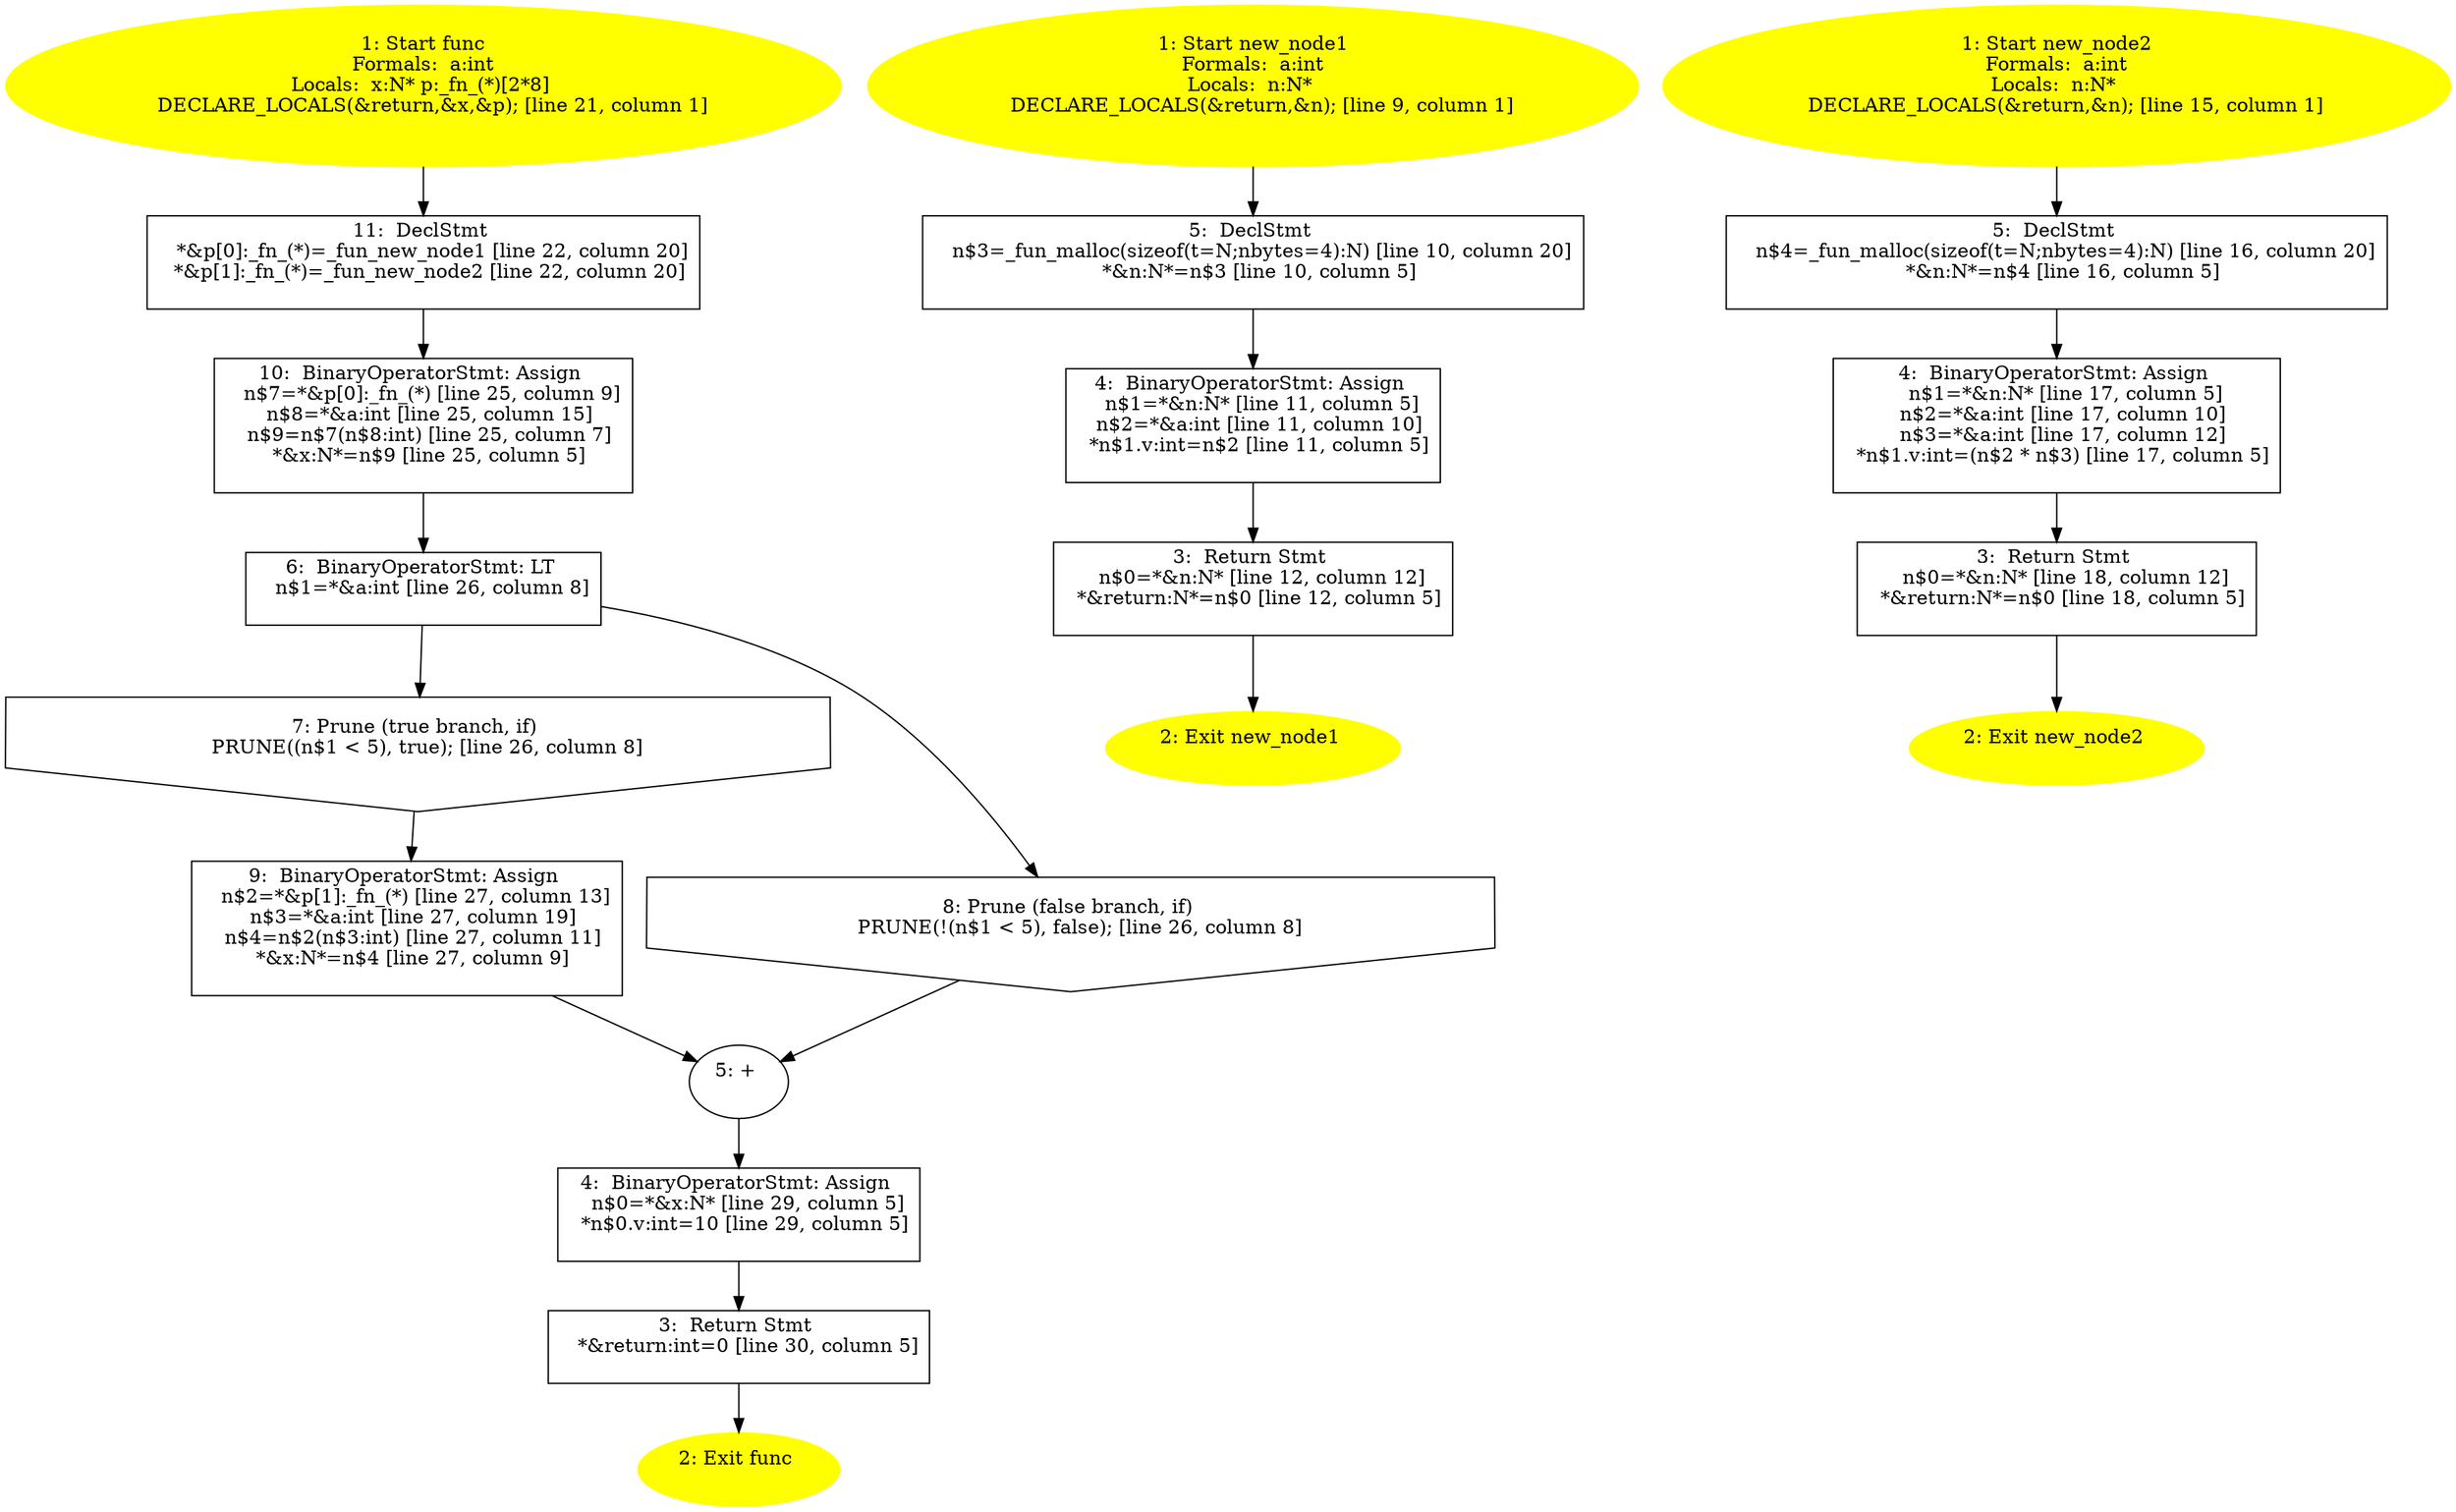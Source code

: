 /* @generated */
digraph cfg {
"func.7df4935f4a5a2865191ef74f64df8754_1" [label="1: Start func\nFormals:  a:int\nLocals:  x:N* p:_fn_(*)[2*8] \n   DECLARE_LOCALS(&return,&x,&p); [line 21, column 1]\n " color=yellow style=filled]
	

	 "func.7df4935f4a5a2865191ef74f64df8754_1" -> "func.7df4935f4a5a2865191ef74f64df8754_11" ;
"func.7df4935f4a5a2865191ef74f64df8754_2" [label="2: Exit func \n  " color=yellow style=filled]
	

"func.7df4935f4a5a2865191ef74f64df8754_3" [label="3:  Return Stmt \n   *&return:int=0 [line 30, column 5]\n " shape="box"]
	

	 "func.7df4935f4a5a2865191ef74f64df8754_3" -> "func.7df4935f4a5a2865191ef74f64df8754_2" ;
"func.7df4935f4a5a2865191ef74f64df8754_4" [label="4:  BinaryOperatorStmt: Assign \n   n$0=*&x:N* [line 29, column 5]\n  *n$0.v:int=10 [line 29, column 5]\n " shape="box"]
	

	 "func.7df4935f4a5a2865191ef74f64df8754_4" -> "func.7df4935f4a5a2865191ef74f64df8754_3" ;
"func.7df4935f4a5a2865191ef74f64df8754_5" [label="5: + \n  " ]
	

	 "func.7df4935f4a5a2865191ef74f64df8754_5" -> "func.7df4935f4a5a2865191ef74f64df8754_4" ;
"func.7df4935f4a5a2865191ef74f64df8754_6" [label="6:  BinaryOperatorStmt: LT \n   n$1=*&a:int [line 26, column 8]\n " shape="box"]
	

	 "func.7df4935f4a5a2865191ef74f64df8754_6" -> "func.7df4935f4a5a2865191ef74f64df8754_7" ;
	 "func.7df4935f4a5a2865191ef74f64df8754_6" -> "func.7df4935f4a5a2865191ef74f64df8754_8" ;
"func.7df4935f4a5a2865191ef74f64df8754_7" [label="7: Prune (true branch, if) \n   PRUNE((n$1 < 5), true); [line 26, column 8]\n " shape="invhouse"]
	

	 "func.7df4935f4a5a2865191ef74f64df8754_7" -> "func.7df4935f4a5a2865191ef74f64df8754_9" ;
"func.7df4935f4a5a2865191ef74f64df8754_8" [label="8: Prune (false branch, if) \n   PRUNE(!(n$1 < 5), false); [line 26, column 8]\n " shape="invhouse"]
	

	 "func.7df4935f4a5a2865191ef74f64df8754_8" -> "func.7df4935f4a5a2865191ef74f64df8754_5" ;
"func.7df4935f4a5a2865191ef74f64df8754_9" [label="9:  BinaryOperatorStmt: Assign \n   n$2=*&p[1]:_fn_(*) [line 27, column 13]\n  n$3=*&a:int [line 27, column 19]\n  n$4=n$2(n$3:int) [line 27, column 11]\n  *&x:N*=n$4 [line 27, column 9]\n " shape="box"]
	

	 "func.7df4935f4a5a2865191ef74f64df8754_9" -> "func.7df4935f4a5a2865191ef74f64df8754_5" ;
"func.7df4935f4a5a2865191ef74f64df8754_10" [label="10:  BinaryOperatorStmt: Assign \n   n$7=*&p[0]:_fn_(*) [line 25, column 9]\n  n$8=*&a:int [line 25, column 15]\n  n$9=n$7(n$8:int) [line 25, column 7]\n  *&x:N*=n$9 [line 25, column 5]\n " shape="box"]
	

	 "func.7df4935f4a5a2865191ef74f64df8754_10" -> "func.7df4935f4a5a2865191ef74f64df8754_6" ;
"func.7df4935f4a5a2865191ef74f64df8754_11" [label="11:  DeclStmt \n   *&p[0]:_fn_(*)=_fun_new_node1 [line 22, column 20]\n  *&p[1]:_fn_(*)=_fun_new_node2 [line 22, column 20]\n " shape="box"]
	

	 "func.7df4935f4a5a2865191ef74f64df8754_11" -> "func.7df4935f4a5a2865191ef74f64df8754_10" ;
"new_node1.a60591cbdd2e29d4b2bce05b70bee79d_1" [label="1: Start new_node1\nFormals:  a:int\nLocals:  n:N* \n   DECLARE_LOCALS(&return,&n); [line 9, column 1]\n " color=yellow style=filled]
	

	 "new_node1.a60591cbdd2e29d4b2bce05b70bee79d_1" -> "new_node1.a60591cbdd2e29d4b2bce05b70bee79d_5" ;
"new_node1.a60591cbdd2e29d4b2bce05b70bee79d_2" [label="2: Exit new_node1 \n  " color=yellow style=filled]
	

"new_node1.a60591cbdd2e29d4b2bce05b70bee79d_3" [label="3:  Return Stmt \n   n$0=*&n:N* [line 12, column 12]\n  *&return:N*=n$0 [line 12, column 5]\n " shape="box"]
	

	 "new_node1.a60591cbdd2e29d4b2bce05b70bee79d_3" -> "new_node1.a60591cbdd2e29d4b2bce05b70bee79d_2" ;
"new_node1.a60591cbdd2e29d4b2bce05b70bee79d_4" [label="4:  BinaryOperatorStmt: Assign \n   n$1=*&n:N* [line 11, column 5]\n  n$2=*&a:int [line 11, column 10]\n  *n$1.v:int=n$2 [line 11, column 5]\n " shape="box"]
	

	 "new_node1.a60591cbdd2e29d4b2bce05b70bee79d_4" -> "new_node1.a60591cbdd2e29d4b2bce05b70bee79d_3" ;
"new_node1.a60591cbdd2e29d4b2bce05b70bee79d_5" [label="5:  DeclStmt \n   n$3=_fun_malloc(sizeof(t=N;nbytes=4):N) [line 10, column 20]\n  *&n:N*=n$3 [line 10, column 5]\n " shape="box"]
	

	 "new_node1.a60591cbdd2e29d4b2bce05b70bee79d_5" -> "new_node1.a60591cbdd2e29d4b2bce05b70bee79d_4" ;
"new_node2.aebb341ea35d097d43ee08a5e4607daa_1" [label="1: Start new_node2\nFormals:  a:int\nLocals:  n:N* \n   DECLARE_LOCALS(&return,&n); [line 15, column 1]\n " color=yellow style=filled]
	

	 "new_node2.aebb341ea35d097d43ee08a5e4607daa_1" -> "new_node2.aebb341ea35d097d43ee08a5e4607daa_5" ;
"new_node2.aebb341ea35d097d43ee08a5e4607daa_2" [label="2: Exit new_node2 \n  " color=yellow style=filled]
	

"new_node2.aebb341ea35d097d43ee08a5e4607daa_3" [label="3:  Return Stmt \n   n$0=*&n:N* [line 18, column 12]\n  *&return:N*=n$0 [line 18, column 5]\n " shape="box"]
	

	 "new_node2.aebb341ea35d097d43ee08a5e4607daa_3" -> "new_node2.aebb341ea35d097d43ee08a5e4607daa_2" ;
"new_node2.aebb341ea35d097d43ee08a5e4607daa_4" [label="4:  BinaryOperatorStmt: Assign \n   n$1=*&n:N* [line 17, column 5]\n  n$2=*&a:int [line 17, column 10]\n  n$3=*&a:int [line 17, column 12]\n  *n$1.v:int=(n$2 * n$3) [line 17, column 5]\n " shape="box"]
	

	 "new_node2.aebb341ea35d097d43ee08a5e4607daa_4" -> "new_node2.aebb341ea35d097d43ee08a5e4607daa_3" ;
"new_node2.aebb341ea35d097d43ee08a5e4607daa_5" [label="5:  DeclStmt \n   n$4=_fun_malloc(sizeof(t=N;nbytes=4):N) [line 16, column 20]\n  *&n:N*=n$4 [line 16, column 5]\n " shape="box"]
	

	 "new_node2.aebb341ea35d097d43ee08a5e4607daa_5" -> "new_node2.aebb341ea35d097d43ee08a5e4607daa_4" ;
}

